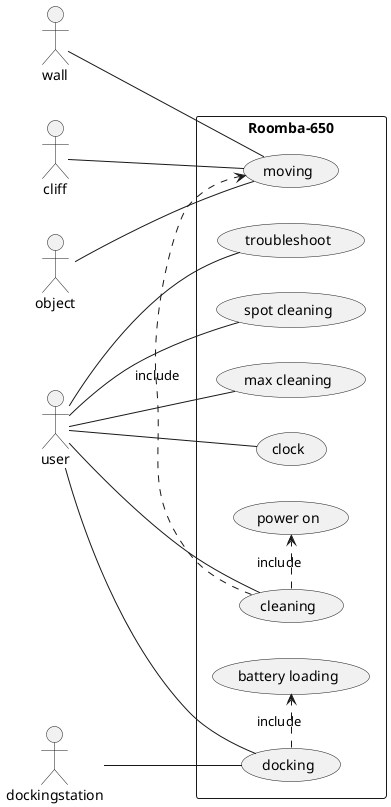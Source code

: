 @startuml

left to right direction

skinparam packageStyle rectangle

actor wall
actor cliff
actor object
actor user
actor dockingstation

rectangle Roomba-650 {
  object -- (moving)
  cliff -- (moving)
  wall -- (moving)
  ' user -- (power on)
  user -- (troubleshoot)
  user -- (spot cleaning)
  user -- (cleaning)
  user -- (max cleaning)
  user -- (clock)
  user -- (docking)

  dockingstation -- (docking)

  (cleaning) .> (power on) : include

  (cleaning) .> (moving) : include
  (docking) .> (battery loading) : include

 ' (cleaning) .> (spot cleaning) : include

  ' (docking) .> (battery loading) : extends
}
@enduml
